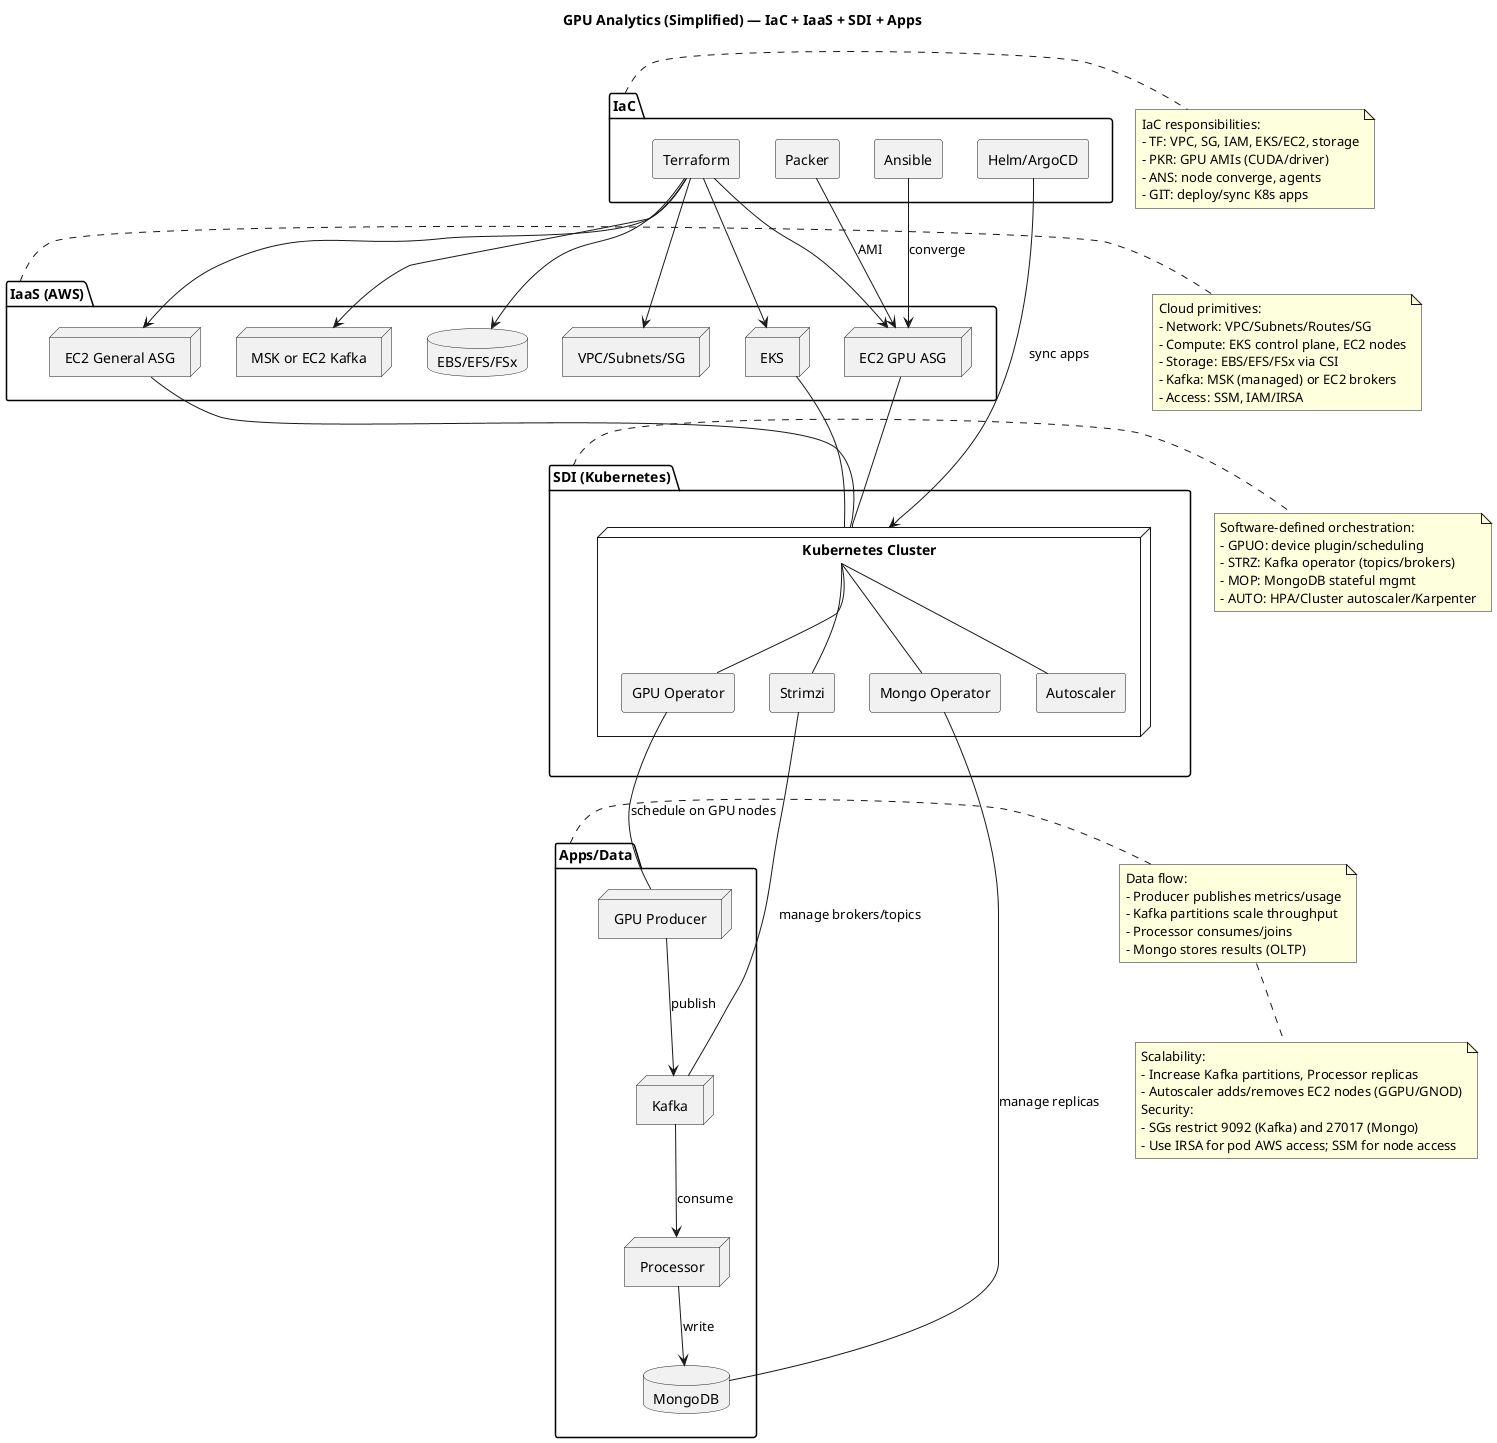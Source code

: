 @startuml
title GPU Analytics (Simplified) — IaC + IaaS + SDI + Apps

skinparam shadowing false
skinparam componentStyle rectangle

' -------- IaC -------------------------------------------------
package "IaC" as IAC {
  component TF  as "Terraform"
  component PKR as "Packer"
  component ANS as "Ansible"
  component GIT as "Helm/ArgoCD"
}
note right of IAC
IaC responsibilities:
- TF: VPC, SG, IAM, EKS/EC2, storage
- PKR: GPU AMIs (CUDA/driver)
- ANS: node converge, agents
- GIT: deploy/sync K8s apps
end note

' -------- IaaS ------------------------------------------------
package "IaaS (AWS)" as IAAS {
  node VPC  as "VPC/Subnets/SG"
  node EKS  as "EKS"
  node GGPU as "EC2 GPU ASG"
  node GNOD as "EC2 General ASG"
  node MSK  as "MSK or EC2 Kafka"
  database STOR as "EBS/EFS/FSx"
}
note right of IAAS
Cloud primitives:
- Network: VPC/Subnets/Routes/SG
- Compute: EKS control plane, EC2 nodes
- Storage: EBS/EFS/FSx via CSI
- Kafka: MSK (managed) or EC2 brokers
- Access: SSM, IAM/IRSA
end note

' -------- SDI -------------------------------------------------
package "SDI (Kubernetes)" as SDI {
  node K8S as "Kubernetes Cluster" {
    component GPUO as "GPU Operator"
    component STRZ as "Strimzi"
    component MOP  as "Mongo Operator"
    component AUTO as "Autoscaler"
  }
}
note right of SDI
Software-defined orchestration:
- GPUO: device plugin/scheduling
- STRZ: Kafka operator (topics/brokers)
- MOP: MongoDB stateful mgmt
- AUTO: HPA/Cluster autoscaler/Karpenter
end note

' -------- Apps/Data -------------------------------------------
package "Apps/Data" as APP {
  node PROD as "GPU Producer"
  node KAF  as "Kafka"
  node PROC as "Processor"
  database MONG as "MongoDB"
}
note right of APP
Data flow:
- Producer publishes metrics/usage
- Kafka partitions scale throughput
- Processor consumes/joins
- Mongo stores results (OLTP)
end note

' ===== IaC → IaaS / SDI wiring =====
TF  --> VPC
TF  --> EKS
TF  --> GGPU
TF  --> GNOD
TF  --> STOR
TF  --> MSK
PKR --> GGPU : AMI
ANS --> GGPU : converge
GIT --> K8S  : sync apps

' ===== IaaS hosts SDI =====
EKS -- K8S
GGPU -- K8S
GNOD -- K8S

' ===== Operators manage apps =====
K8S -- GPUO
K8S -- STRZ
K8S -- MOP
K8S -- AUTO

' ===== App/data flow =====
GPUO -- PROD : schedule on GPU nodes
STRZ -- KAF  : manage brokers/topics
MOP  -- MONG : manage replicas
PROD --> KAF : publish
KAF  --> PROC: consume
PROC --> MONG: write

' ===== Notes: scalability / security =====
note bottom
Scalability:
- Increase Kafka partitions, Processor replicas
- Autoscaler adds/removes EC2 nodes (GGPU/GNOD)
Security:
- SGs restrict 9092 (Kafka) and 27017 (Mongo)
- Use IRSA for pod AWS access; SSM for node access
end note

@enduml

